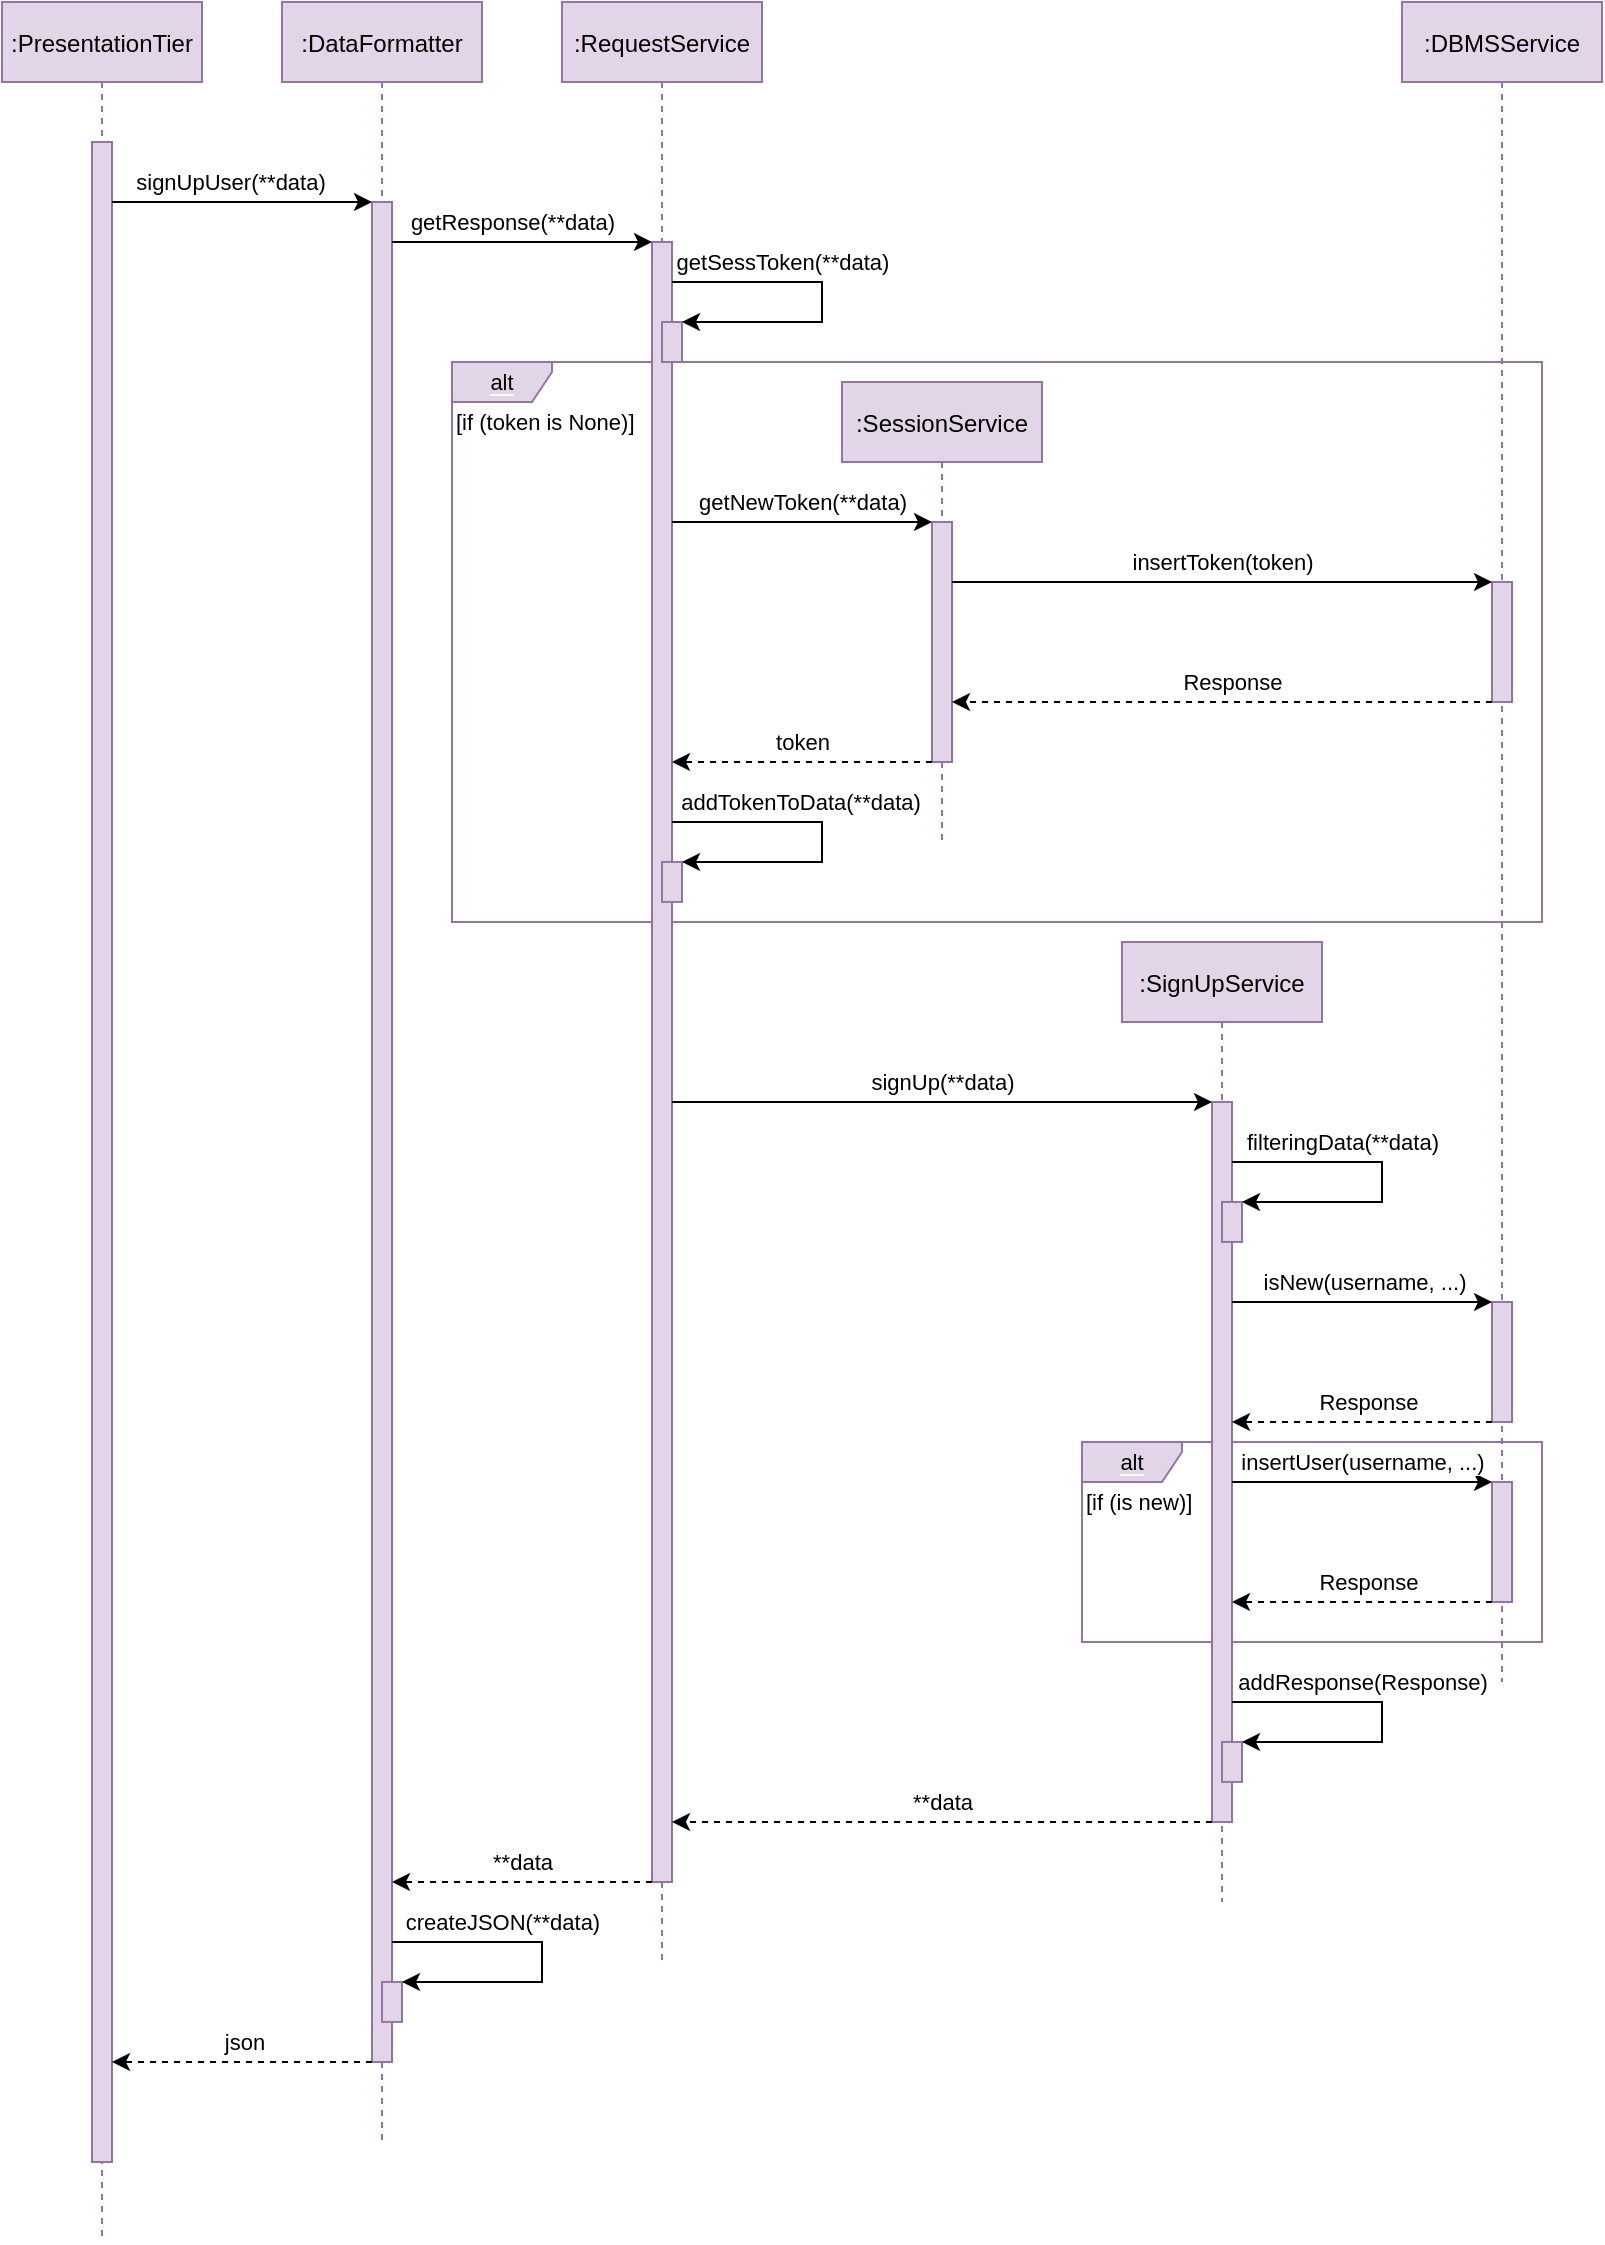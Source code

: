 <mxfile version="14.0.1" type="google"><diagram id="kgpKYQtTHZ0yAKxKKP6v" name="Page-1"><mxGraphModel dx="2098" dy="1161" grid="1" gridSize="10" guides="1" tooltips="1" connect="1" arrows="1" fold="1" page="1" pageScale="1" pageWidth="850" pageHeight="1100" math="0" shadow="0"><root><mxCell id="0"/><mxCell id="1" parent="0"/><mxCell id="bSnf9WuSvgPpQQnt3xk_-55" value="&lt;span style=&quot;background-color: rgb(225 , 213 , 231)&quot;&gt;alt&lt;/span&gt;" style="shape=umlFrame;whiteSpace=wrap;html=1;labelBackgroundColor=#ffffff;fillColor=#e1d5e7;fontSize=11;width=50;height=20;strokeColor=#9673a6;" vertex="1" parent="1"><mxGeometry x="740" y="840" width="230" height="100" as="geometry"/></mxCell><mxCell id="bSnf9WuSvgPpQQnt3xk_-14" value="&lt;span style=&quot;background-color: rgb(225 , 213 , 231)&quot;&gt;alt&lt;/span&gt;" style="shape=umlFrame;whiteSpace=wrap;html=1;labelBackgroundColor=#ffffff;fillColor=#e1d5e7;fontSize=11;width=50;height=20;strokeColor=#9673a6;" vertex="1" parent="1"><mxGeometry x="425" y="300" width="545" height="280" as="geometry"/></mxCell><mxCell id="v75avYuaqY8QhJeRMP7D-3" value=":PresentationTier" style="shape=umlLifeline;perimeter=lifelinePerimeter;container=1;collapsible=0;recursiveResize=0;rounded=0;shadow=0;strokeWidth=1;fillColor=#e1d5e7;strokeColor=#9673a6;" parent="1" vertex="1"><mxGeometry x="200" y="120" width="100" height="1120" as="geometry"/></mxCell><mxCell id="v75avYuaqY8QhJeRMP7D-4" value="" style="points=[];perimeter=orthogonalPerimeter;rounded=0;shadow=0;strokeWidth=1;fillColor=#e1d5e7;strokeColor=#9673a6;" parent="v75avYuaqY8QhJeRMP7D-3" vertex="1"><mxGeometry x="45" y="70" width="10" height="1010" as="geometry"/></mxCell><mxCell id="v75avYuaqY8QhJeRMP7D-5" value=":DataFormatter" style="shape=umlLifeline;perimeter=lifelinePerimeter;container=1;collapsible=0;recursiveResize=0;rounded=0;shadow=0;strokeWidth=1;fillColor=#e1d5e7;strokeColor=#9673a6;" parent="1" vertex="1"><mxGeometry x="340" y="120" width="100" height="1070" as="geometry"/></mxCell><mxCell id="v75avYuaqY8QhJeRMP7D-6" value="" style="points=[];perimeter=orthogonalPerimeter;rounded=0;shadow=0;strokeWidth=1;fillColor=#e1d5e7;strokeColor=#9673a6;" parent="v75avYuaqY8QhJeRMP7D-5" vertex="1"><mxGeometry x="45" y="100" width="10" height="930" as="geometry"/></mxCell><mxCell id="v75avYuaqY8QhJeRMP7D-7" value=":RequestService" style="shape=umlLifeline;perimeter=lifelinePerimeter;container=1;collapsible=0;recursiveResize=0;rounded=0;shadow=0;strokeWidth=1;fillColor=#e1d5e7;strokeColor=#9673a6;" parent="1" vertex="1"><mxGeometry x="480" y="120" width="100" height="980" as="geometry"/></mxCell><mxCell id="v75avYuaqY8QhJeRMP7D-8" value="" style="points=[];perimeter=orthogonalPerimeter;rounded=0;shadow=0;strokeWidth=1;fillColor=#e1d5e7;strokeColor=#9673a6;" parent="v75avYuaqY8QhJeRMP7D-7" vertex="1"><mxGeometry x="45" y="120" width="10" height="820" as="geometry"/></mxCell><mxCell id="v75avYuaqY8QhJeRMP7D-9" value=":SessionService" style="shape=umlLifeline;perimeter=lifelinePerimeter;container=1;collapsible=0;recursiveResize=0;rounded=0;shadow=0;strokeWidth=1;fillColor=#e1d5e7;strokeColor=#9673a6;" parent="1" vertex="1"><mxGeometry x="620" y="310" width="100" height="230" as="geometry"/></mxCell><mxCell id="v75avYuaqY8QhJeRMP7D-10" value="" style="points=[];perimeter=orthogonalPerimeter;rounded=0;shadow=0;strokeWidth=1;fillColor=#e1d5e7;strokeColor=#9673a6;" parent="v75avYuaqY8QhJeRMP7D-9" vertex="1"><mxGeometry x="45" y="70" width="10" height="120" as="geometry"/></mxCell><mxCell id="v75avYuaqY8QhJeRMP7D-11" value=":SignUpService" style="shape=umlLifeline;perimeter=lifelinePerimeter;container=1;collapsible=0;recursiveResize=0;rounded=0;shadow=0;strokeWidth=1;fillColor=#e1d5e7;strokeColor=#9673a6;" parent="1" vertex="1"><mxGeometry x="760" y="590" width="100" height="480" as="geometry"/></mxCell><mxCell id="v75avYuaqY8QhJeRMP7D-12" value="" style="points=[];perimeter=orthogonalPerimeter;rounded=0;shadow=0;strokeWidth=1;fillColor=#e1d5e7;strokeColor=#9673a6;" parent="v75avYuaqY8QhJeRMP7D-11" vertex="1"><mxGeometry x="45" y="80" width="10" height="360" as="geometry"/></mxCell><mxCell id="v75avYuaqY8QhJeRMP7D-13" value=":DBMSService" style="shape=umlLifeline;perimeter=lifelinePerimeter;container=1;collapsible=0;recursiveResize=0;rounded=0;shadow=0;strokeWidth=1;fillColor=#e1d5e7;strokeColor=#9673a6;" parent="1" vertex="1"><mxGeometry x="900" y="120" width="100" height="840" as="geometry"/></mxCell><mxCell id="v75avYuaqY8QhJeRMP7D-14" value="" style="points=[];perimeter=orthogonalPerimeter;rounded=0;shadow=0;strokeWidth=1;fillColor=#e1d5e7;strokeColor=#9673a6;" parent="v75avYuaqY8QhJeRMP7D-13" vertex="1"><mxGeometry x="45" y="290" width="10" height="60" as="geometry"/></mxCell><mxCell id="bSnf9WuSvgPpQQnt3xk_-40" value="" style="points=[];perimeter=orthogonalPerimeter;rounded=0;shadow=0;strokeWidth=1;fillColor=#e1d5e7;strokeColor=#9673a6;" vertex="1" parent="v75avYuaqY8QhJeRMP7D-13"><mxGeometry x="45" y="650" width="10" height="60" as="geometry"/></mxCell><mxCell id="bSnf9WuSvgPpQQnt3xk_-50" value="" style="points=[];perimeter=orthogonalPerimeter;rounded=0;shadow=0;strokeWidth=1;fillColor=#e1d5e7;strokeColor=#9673a6;" vertex="1" parent="v75avYuaqY8QhJeRMP7D-13"><mxGeometry x="45" y="740" width="10" height="60" as="geometry"/></mxCell><mxCell id="bSnf9WuSvgPpQQnt3xk_-51" style="edgeStyle=orthogonalEdgeStyle;rounded=0;orthogonalLoop=1;jettySize=auto;html=1;fontSize=11;" edge="1" parent="v75avYuaqY8QhJeRMP7D-13" target="bSnf9WuSvgPpQQnt3xk_-50"><mxGeometry relative="1" as="geometry"><mxPoint x="-85" y="740" as="sourcePoint"/><Array as="points"><mxPoint x="-20" y="740"/><mxPoint x="-20" y="740"/></Array></mxGeometry></mxCell><mxCell id="bSnf9WuSvgPpQQnt3xk_-52" value="insertUser(username, ...)" style="edgeLabel;html=1;align=center;verticalAlign=middle;resizable=0;points=[];fontSize=11;" vertex="1" connectable="0" parent="bSnf9WuSvgPpQQnt3xk_-51"><mxGeometry x="-0.079" relative="1" as="geometry"><mxPoint x="5.0" y="-10" as="offset"/></mxGeometry></mxCell><mxCell id="bSnf9WuSvgPpQQnt3xk_-53" style="edgeStyle=orthogonalEdgeStyle;rounded=0;orthogonalLoop=1;jettySize=auto;html=1;fontSize=11;dashed=1;" edge="1" parent="v75avYuaqY8QhJeRMP7D-13" source="bSnf9WuSvgPpQQnt3xk_-50"><mxGeometry relative="1" as="geometry"><mxPoint x="-85" y="800" as="targetPoint"/><Array as="points"><mxPoint x="-10" y="800"/><mxPoint x="-10" y="800"/></Array></mxGeometry></mxCell><mxCell id="bSnf9WuSvgPpQQnt3xk_-54" value="Response" style="edgeLabel;html=1;align=center;verticalAlign=middle;resizable=0;points=[];fontSize=11;" vertex="1" connectable="0" parent="bSnf9WuSvgPpQQnt3xk_-53"><mxGeometry x="-0.037" y="1" relative="1" as="geometry"><mxPoint y="-11" as="offset"/></mxGeometry></mxCell><mxCell id="bSnf9WuSvgPpQQnt3xk_-1" style="edgeStyle=orthogonalEdgeStyle;rounded=0;orthogonalLoop=1;jettySize=auto;html=1;" edge="1" parent="1" source="v75avYuaqY8QhJeRMP7D-4" target="v75avYuaqY8QhJeRMP7D-6"><mxGeometry relative="1" as="geometry"><Array as="points"><mxPoint x="310" y="220"/><mxPoint x="310" y="220"/></Array></mxGeometry></mxCell><mxCell id="bSnf9WuSvgPpQQnt3xk_-2" value="&lt;font style=&quot;font-size: 11px&quot;&gt;signUpUser(**data)&lt;/font&gt;" style="edgeLabel;html=1;align=center;verticalAlign=middle;resizable=0;points=[];" vertex="1" connectable="0" parent="bSnf9WuSvgPpQQnt3xk_-1"><mxGeometry x="-0.095" y="1" relative="1" as="geometry"><mxPoint y="-9" as="offset"/></mxGeometry></mxCell><mxCell id="bSnf9WuSvgPpQQnt3xk_-3" style="edgeStyle=orthogonalEdgeStyle;rounded=0;orthogonalLoop=1;jettySize=auto;html=1;" edge="1" parent="1" source="v75avYuaqY8QhJeRMP7D-6" target="v75avYuaqY8QhJeRMP7D-8"><mxGeometry relative="1" as="geometry"><Array as="points"><mxPoint x="490" y="240"/><mxPoint x="490" y="240"/></Array></mxGeometry></mxCell><mxCell id="bSnf9WuSvgPpQQnt3xk_-5" value="getResponse(**data)" style="edgeLabel;html=1;align=center;verticalAlign=middle;resizable=0;points=[];fontSize=11;" vertex="1" connectable="0" parent="bSnf9WuSvgPpQQnt3xk_-3"><mxGeometry x="-0.078" relative="1" as="geometry"><mxPoint y="-10" as="offset"/></mxGeometry></mxCell><mxCell id="bSnf9WuSvgPpQQnt3xk_-10" value="" style="points=[];perimeter=orthogonalPerimeter;rounded=0;shadow=0;strokeWidth=1;fillColor=#e1d5e7;strokeColor=#9673a6;" vertex="1" parent="1"><mxGeometry x="530" y="280" width="10" height="20" as="geometry"/></mxCell><mxCell id="bSnf9WuSvgPpQQnt3xk_-11" style="edgeStyle=orthogonalEdgeStyle;rounded=0;orthogonalLoop=1;jettySize=auto;html=1;fontSize=11;" edge="1" parent="1" source="v75avYuaqY8QhJeRMP7D-8" target="bSnf9WuSvgPpQQnt3xk_-10"><mxGeometry relative="1" as="geometry"><Array as="points"><mxPoint x="610" y="260"/><mxPoint x="610" y="280"/></Array></mxGeometry></mxCell><mxCell id="bSnf9WuSvgPpQQnt3xk_-12" value="getSessToken(**data)" style="edgeLabel;html=1;align=center;verticalAlign=middle;resizable=0;points=[];fontSize=11;" vertex="1" connectable="0" parent="bSnf9WuSvgPpQQnt3xk_-11"><mxGeometry x="-0.648" y="1" relative="1" as="geometry"><mxPoint x="25.83" y="-9" as="offset"/></mxGeometry></mxCell><mxCell id="bSnf9WuSvgPpQQnt3xk_-15" value="[if (token is None)]" style="text;html=1;align=left;verticalAlign=middle;resizable=0;points=[];autosize=1;fontSize=11;" vertex="1" parent="1"><mxGeometry x="425" y="320" width="110" height="20" as="geometry"/></mxCell><mxCell id="bSnf9WuSvgPpQQnt3xk_-23" style="edgeStyle=orthogonalEdgeStyle;rounded=0;orthogonalLoop=1;jettySize=auto;html=1;fontSize=11;" edge="1" parent="1"><mxGeometry relative="1" as="geometry"><mxPoint x="535" y="379.999" as="sourcePoint"/><mxPoint x="665" y="379.999" as="targetPoint"/><Array as="points"><mxPoint x="600" y="379.97"/><mxPoint x="600" y="379.97"/></Array></mxGeometry></mxCell><mxCell id="bSnf9WuSvgPpQQnt3xk_-24" value="getNewToken(**data)" style="edgeLabel;html=1;align=center;verticalAlign=middle;resizable=0;points=[];fontSize=11;" vertex="1" connectable="0" parent="bSnf9WuSvgPpQQnt3xk_-23"><mxGeometry x="-0.228" y="1" relative="1" as="geometry"><mxPoint x="14.71" y="-9" as="offset"/></mxGeometry></mxCell><mxCell id="bSnf9WuSvgPpQQnt3xk_-25" style="edgeStyle=orthogonalEdgeStyle;rounded=0;orthogonalLoop=1;jettySize=auto;html=1;fontSize=11;" edge="1" parent="1" source="v75avYuaqY8QhJeRMP7D-10" target="v75avYuaqY8QhJeRMP7D-14"><mxGeometry relative="1" as="geometry"><Array as="points"><mxPoint x="820" y="410"/><mxPoint x="820" y="410"/></Array></mxGeometry></mxCell><mxCell id="bSnf9WuSvgPpQQnt3xk_-27" value="insertToken(token)" style="edgeLabel;html=1;align=center;verticalAlign=middle;resizable=0;points=[];fontSize=11;" vertex="1" connectable="0" parent="bSnf9WuSvgPpQQnt3xk_-25"><mxGeometry x="-0.079" relative="1" as="geometry"><mxPoint x="10.6" y="-10.03" as="offset"/></mxGeometry></mxCell><mxCell id="bSnf9WuSvgPpQQnt3xk_-28" style="edgeStyle=orthogonalEdgeStyle;rounded=0;orthogonalLoop=1;jettySize=auto;html=1;fontSize=11;dashed=1;" edge="1" parent="1" source="v75avYuaqY8QhJeRMP7D-14" target="v75avYuaqY8QhJeRMP7D-10"><mxGeometry relative="1" as="geometry"><Array as="points"><mxPoint x="730" y="470"/><mxPoint x="730" y="470"/></Array></mxGeometry></mxCell><mxCell id="bSnf9WuSvgPpQQnt3xk_-29" value="Response" style="edgeLabel;html=1;align=center;verticalAlign=middle;resizable=0;points=[];fontSize=11;" vertex="1" connectable="0" parent="bSnf9WuSvgPpQQnt3xk_-28"><mxGeometry x="-0.037" y="1" relative="1" as="geometry"><mxPoint y="-11" as="offset"/></mxGeometry></mxCell><mxCell id="bSnf9WuSvgPpQQnt3xk_-30" style="edgeStyle=orthogonalEdgeStyle;rounded=0;orthogonalLoop=1;jettySize=auto;html=1;dashed=1;fontSize=11;" edge="1" parent="1" source="v75avYuaqY8QhJeRMP7D-10" target="v75avYuaqY8QhJeRMP7D-8"><mxGeometry relative="1" as="geometry"><Array as="points"><mxPoint x="630" y="500"/><mxPoint x="630" y="500"/></Array></mxGeometry></mxCell><mxCell id="bSnf9WuSvgPpQQnt3xk_-31" value="token" style="edgeLabel;html=1;align=center;verticalAlign=middle;resizable=0;points=[];fontSize=11;" vertex="1" connectable="0" parent="bSnf9WuSvgPpQQnt3xk_-30"><mxGeometry x="-0.061" relative="1" as="geometry"><mxPoint x="-3.8" y="-10" as="offset"/></mxGeometry></mxCell><mxCell id="bSnf9WuSvgPpQQnt3xk_-32" value="" style="points=[];perimeter=orthogonalPerimeter;rounded=0;shadow=0;strokeWidth=1;fillColor=#e1d5e7;strokeColor=#9673a6;" vertex="1" parent="1"><mxGeometry x="530" y="549.97" width="10" height="20" as="geometry"/></mxCell><mxCell id="bSnf9WuSvgPpQQnt3xk_-33" style="edgeStyle=orthogonalEdgeStyle;rounded=0;orthogonalLoop=1;jettySize=auto;html=1;fontSize=11;" edge="1" parent="1" target="bSnf9WuSvgPpQQnt3xk_-32"><mxGeometry relative="1" as="geometry"><mxPoint x="535" y="529.999" as="sourcePoint"/><Array as="points"><mxPoint x="610" y="530"/><mxPoint x="610" y="550"/></Array></mxGeometry></mxCell><mxCell id="bSnf9WuSvgPpQQnt3xk_-34" value="addTokenToData(**data)" style="edgeLabel;html=1;align=center;verticalAlign=middle;resizable=0;points=[];fontSize=11;" vertex="1" connectable="0" parent="bSnf9WuSvgPpQQnt3xk_-33"><mxGeometry x="-0.648" y="1" relative="1" as="geometry"><mxPoint x="35" y="-9" as="offset"/></mxGeometry></mxCell><mxCell id="bSnf9WuSvgPpQQnt3xk_-35" style="edgeStyle=orthogonalEdgeStyle;rounded=0;orthogonalLoop=1;jettySize=auto;html=1;fontSize=11;" edge="1" parent="1" source="v75avYuaqY8QhJeRMP7D-8" target="v75avYuaqY8QhJeRMP7D-12"><mxGeometry relative="1" as="geometry"><Array as="points"><mxPoint x="740" y="670"/><mxPoint x="740" y="670"/></Array></mxGeometry></mxCell><mxCell id="bSnf9WuSvgPpQQnt3xk_-36" value="signUp(**data)" style="edgeLabel;html=1;align=center;verticalAlign=middle;resizable=0;points=[];fontSize=11;" vertex="1" connectable="0" parent="bSnf9WuSvgPpQQnt3xk_-35"><mxGeometry x="-0.1" y="-2" relative="1" as="geometry"><mxPoint x="13.62" y="-12.03" as="offset"/></mxGeometry></mxCell><mxCell id="bSnf9WuSvgPpQQnt3xk_-37" value="" style="points=[];perimeter=orthogonalPerimeter;rounded=0;shadow=0;strokeWidth=1;fillColor=#e1d5e7;strokeColor=#9673a6;" vertex="1" parent="1"><mxGeometry x="810" y="719.97" width="10" height="20" as="geometry"/></mxCell><mxCell id="bSnf9WuSvgPpQQnt3xk_-38" style="edgeStyle=orthogonalEdgeStyle;rounded=0;orthogonalLoop=1;jettySize=auto;html=1;fontSize=11;" edge="1" parent="1" target="bSnf9WuSvgPpQQnt3xk_-37"><mxGeometry relative="1" as="geometry"><mxPoint x="815" y="699.999" as="sourcePoint"/><Array as="points"><mxPoint x="890" y="700"/><mxPoint x="890" y="720"/></Array></mxGeometry></mxCell><mxCell id="bSnf9WuSvgPpQQnt3xk_-39" value="filteringData(**data)" style="edgeLabel;html=1;align=center;verticalAlign=middle;resizable=0;points=[];fontSize=11;" vertex="1" connectable="0" parent="bSnf9WuSvgPpQQnt3xk_-38"><mxGeometry x="-0.648" y="1" relative="1" as="geometry"><mxPoint x="25.34" y="-9" as="offset"/></mxGeometry></mxCell><mxCell id="bSnf9WuSvgPpQQnt3xk_-41" style="edgeStyle=orthogonalEdgeStyle;rounded=0;orthogonalLoop=1;jettySize=auto;html=1;fontSize=11;" edge="1" parent="1" target="bSnf9WuSvgPpQQnt3xk_-40" source="v75avYuaqY8QhJeRMP7D-12"><mxGeometry relative="1" as="geometry"><mxPoint x="810" y="770" as="sourcePoint"/><Array as="points"><mxPoint x="880" y="770"/><mxPoint x="880" y="770"/></Array></mxGeometry></mxCell><mxCell id="bSnf9WuSvgPpQQnt3xk_-42" value="isNew(username, ...)" style="edgeLabel;html=1;align=center;verticalAlign=middle;resizable=0;points=[];fontSize=11;" vertex="1" connectable="0" parent="bSnf9WuSvgPpQQnt3xk_-41"><mxGeometry x="-0.079" relative="1" as="geometry"><mxPoint x="5.28" y="-10" as="offset"/></mxGeometry></mxCell><mxCell id="bSnf9WuSvgPpQQnt3xk_-43" style="edgeStyle=orthogonalEdgeStyle;rounded=0;orthogonalLoop=1;jettySize=auto;html=1;fontSize=11;dashed=1;" edge="1" parent="1" source="bSnf9WuSvgPpQQnt3xk_-40" target="v75avYuaqY8QhJeRMP7D-12"><mxGeometry relative="1" as="geometry"><mxPoint x="675" y="830.034" as="targetPoint"/><Array as="points"><mxPoint x="890" y="830"/><mxPoint x="890" y="830"/></Array></mxGeometry></mxCell><mxCell id="bSnf9WuSvgPpQQnt3xk_-44" value="Response" style="edgeLabel;html=1;align=center;verticalAlign=middle;resizable=0;points=[];fontSize=11;" vertex="1" connectable="0" parent="bSnf9WuSvgPpQQnt3xk_-43"><mxGeometry x="-0.037" y="1" relative="1" as="geometry"><mxPoint y="-11" as="offset"/></mxGeometry></mxCell><mxCell id="bSnf9WuSvgPpQQnt3xk_-48" style="edgeStyle=orthogonalEdgeStyle;rounded=0;orthogonalLoop=1;jettySize=auto;html=1;fontSize=11;dashed=1;" edge="1" parent="1"><mxGeometry relative="1" as="geometry"><mxPoint x="805" y="1030" as="sourcePoint"/><mxPoint x="535" y="1030" as="targetPoint"/><Array as="points"><mxPoint x="600" y="1030"/><mxPoint x="600" y="1030"/></Array></mxGeometry></mxCell><mxCell id="bSnf9WuSvgPpQQnt3xk_-49" value="**data" style="edgeLabel;html=1;align=center;verticalAlign=middle;resizable=0;points=[];fontSize=11;" vertex="1" connectable="0" parent="bSnf9WuSvgPpQQnt3xk_-48"><mxGeometry x="0.088" y="1" relative="1" as="geometry"><mxPoint x="11.9" y="-11.03" as="offset"/></mxGeometry></mxCell><mxCell id="bSnf9WuSvgPpQQnt3xk_-58" value="[if (is new)]" style="text;html=1;align=left;verticalAlign=middle;resizable=0;points=[];autosize=1;fontSize=11;" vertex="1" parent="1"><mxGeometry x="740" y="860" width="70" height="20" as="geometry"/></mxCell><mxCell id="bSnf9WuSvgPpQQnt3xk_-59" value="" style="points=[];perimeter=orthogonalPerimeter;rounded=0;shadow=0;strokeWidth=1;fillColor=#e1d5e7;strokeColor=#9673a6;" vertex="1" parent="1"><mxGeometry x="810" y="989.97" width="10" height="20" as="geometry"/></mxCell><mxCell id="bSnf9WuSvgPpQQnt3xk_-60" style="edgeStyle=orthogonalEdgeStyle;rounded=0;orthogonalLoop=1;jettySize=auto;html=1;fontSize=11;" edge="1" parent="1" target="bSnf9WuSvgPpQQnt3xk_-59"><mxGeometry relative="1" as="geometry"><mxPoint x="815" y="969.999" as="sourcePoint"/><Array as="points"><mxPoint x="890" y="970"/><mxPoint x="890" y="990"/></Array></mxGeometry></mxCell><mxCell id="bSnf9WuSvgPpQQnt3xk_-61" value="addResponse(Response)" style="edgeLabel;html=1;align=center;verticalAlign=middle;resizable=0;points=[];fontSize=11;" vertex="1" connectable="0" parent="bSnf9WuSvgPpQQnt3xk_-60"><mxGeometry x="-0.648" y="1" relative="1" as="geometry"><mxPoint x="35.8" y="-9" as="offset"/></mxGeometry></mxCell><mxCell id="bSnf9WuSvgPpQQnt3xk_-62" style="edgeStyle=orthogonalEdgeStyle;rounded=0;orthogonalLoop=1;jettySize=auto;html=1;dashed=1;fontSize=11;" edge="1" parent="1" source="v75avYuaqY8QhJeRMP7D-8" target="v75avYuaqY8QhJeRMP7D-6"><mxGeometry relative="1" as="geometry"><Array as="points"><mxPoint x="450" y="1060"/><mxPoint x="450" y="1060"/></Array></mxGeometry></mxCell><mxCell id="bSnf9WuSvgPpQQnt3xk_-63" value="**data" style="edgeLabel;html=1;align=center;verticalAlign=middle;resizable=0;points=[];fontSize=11;" vertex="1" connectable="0" parent="bSnf9WuSvgPpQQnt3xk_-62"><mxGeometry x="-0.127" y="3" relative="1" as="geometry"><mxPoint x="-8.33" y="-13" as="offset"/></mxGeometry></mxCell><mxCell id="bSnf9WuSvgPpQQnt3xk_-64" value="" style="points=[];perimeter=orthogonalPerimeter;rounded=0;shadow=0;strokeWidth=1;fillColor=#e1d5e7;strokeColor=#9673a6;" vertex="1" parent="1"><mxGeometry x="390" y="1109.97" width="10" height="20" as="geometry"/></mxCell><mxCell id="bSnf9WuSvgPpQQnt3xk_-65" style="edgeStyle=orthogonalEdgeStyle;rounded=0;orthogonalLoop=1;jettySize=auto;html=1;fontSize=11;" edge="1" parent="1" target="bSnf9WuSvgPpQQnt3xk_-64"><mxGeometry relative="1" as="geometry"><mxPoint x="395" y="1089.999" as="sourcePoint"/><Array as="points"><mxPoint x="470" y="1090"/><mxPoint x="470" y="1110"/></Array></mxGeometry></mxCell><mxCell id="bSnf9WuSvgPpQQnt3xk_-66" value="createJSON(**data)" style="edgeLabel;html=1;align=center;verticalAlign=middle;resizable=0;points=[];fontSize=11;" vertex="1" connectable="0" parent="bSnf9WuSvgPpQQnt3xk_-65"><mxGeometry x="-0.648" y="1" relative="1" as="geometry"><mxPoint x="25.34" y="-9" as="offset"/></mxGeometry></mxCell><mxCell id="bSnf9WuSvgPpQQnt3xk_-67" style="edgeStyle=orthogonalEdgeStyle;rounded=0;orthogonalLoop=1;jettySize=auto;html=1;dashed=1;fontSize=11;" edge="1" parent="1" source="v75avYuaqY8QhJeRMP7D-6" target="v75avYuaqY8QhJeRMP7D-4"><mxGeometry relative="1" as="geometry"><Array as="points"><mxPoint x="320" y="1150"/><mxPoint x="320" y="1150"/></Array></mxGeometry></mxCell><mxCell id="bSnf9WuSvgPpQQnt3xk_-68" value="json" style="edgeLabel;html=1;align=center;verticalAlign=middle;resizable=0;points=[];fontSize=11;" vertex="1" connectable="0" parent="bSnf9WuSvgPpQQnt3xk_-67"><mxGeometry x="-0.12" y="1" relative="1" as="geometry"><mxPoint x="-7.67" y="-11" as="offset"/></mxGeometry></mxCell></root></mxGraphModel></diagram></mxfile>